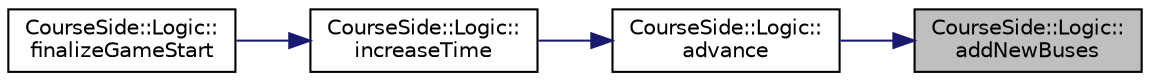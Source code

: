 digraph "CourseSide::Logic::addNewBuses"
{
 // LATEX_PDF_SIZE
  edge [fontname="Helvetica",fontsize="10",labelfontname="Helvetica",labelfontsize="10"];
  node [fontname="Helvetica",fontsize="10",shape=record];
  rankdir="RL";
  Node1 [label="CourseSide::Logic::\laddNewBuses",height=0.2,width=0.4,color="black", fillcolor="grey75", style="filled", fontcolor="black",tooltip="addNewBuses adds new buses to traffic from offlinedata"];
  Node1 -> Node2 [dir="back",color="midnightblue",fontsize="10",style="solid",fontname="Helvetica"];
  Node2 [label="CourseSide::Logic::\ladvance",height=0.2,width=0.4,color="black", fillcolor="white", style="filled",URL="$class_course_side_1_1_logic.html#ab9094d67a55e9f56721345890821463a",tooltip="advance handles the movement and removal of buses and passengers. Gets called every timeout by increa..."];
  Node2 -> Node3 [dir="back",color="midnightblue",fontsize="10",style="solid",fontname="Helvetica"];
  Node3 [label="CourseSide::Logic::\lincreaseTime",height=0.2,width=0.4,color="black", fillcolor="white", style="filled",URL="$class_course_side_1_1_logic.html#a2c4feec4eb04717a5df80fa64e4a19cf",tooltip="increaseTime gets called when timer_ timeouts and increases time when game is not over,..."];
  Node3 -> Node4 [dir="back",color="midnightblue",fontsize="10",style="solid",fontname="Helvetica"];
  Node4 [label="CourseSide::Logic::\lfinalizeGameStart",height=0.2,width=0.4,color="black", fillcolor="white", style="filled",URL="$class_course_side_1_1_logic.html#aaf9eb4875f2f9dfa0bd53c3dc11b7677",tooltip="finalizeGameStart calls to add buses, stops and passengers, calls cityif_ to start the game and start..."];
}
